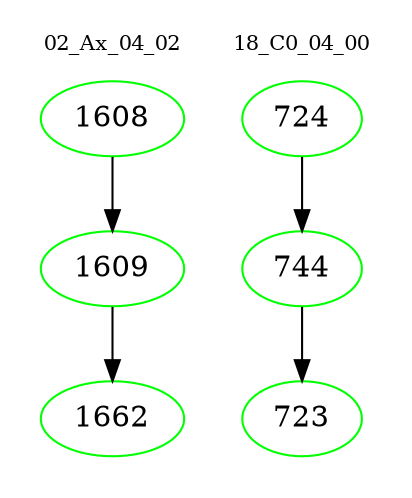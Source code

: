 digraph{
subgraph cluster_0 {
color = white
label = "02_Ax_04_02";
fontsize=10;
T0_1608 [label="1608", color="green"]
T0_1608 -> T0_1609 [color="black"]
T0_1609 [label="1609", color="green"]
T0_1609 -> T0_1662 [color="black"]
T0_1662 [label="1662", color="green"]
}
subgraph cluster_1 {
color = white
label = "18_C0_04_00";
fontsize=10;
T1_724 [label="724", color="green"]
T1_724 -> T1_744 [color="black"]
T1_744 [label="744", color="green"]
T1_744 -> T1_723 [color="black"]
T1_723 [label="723", color="green"]
}
}
